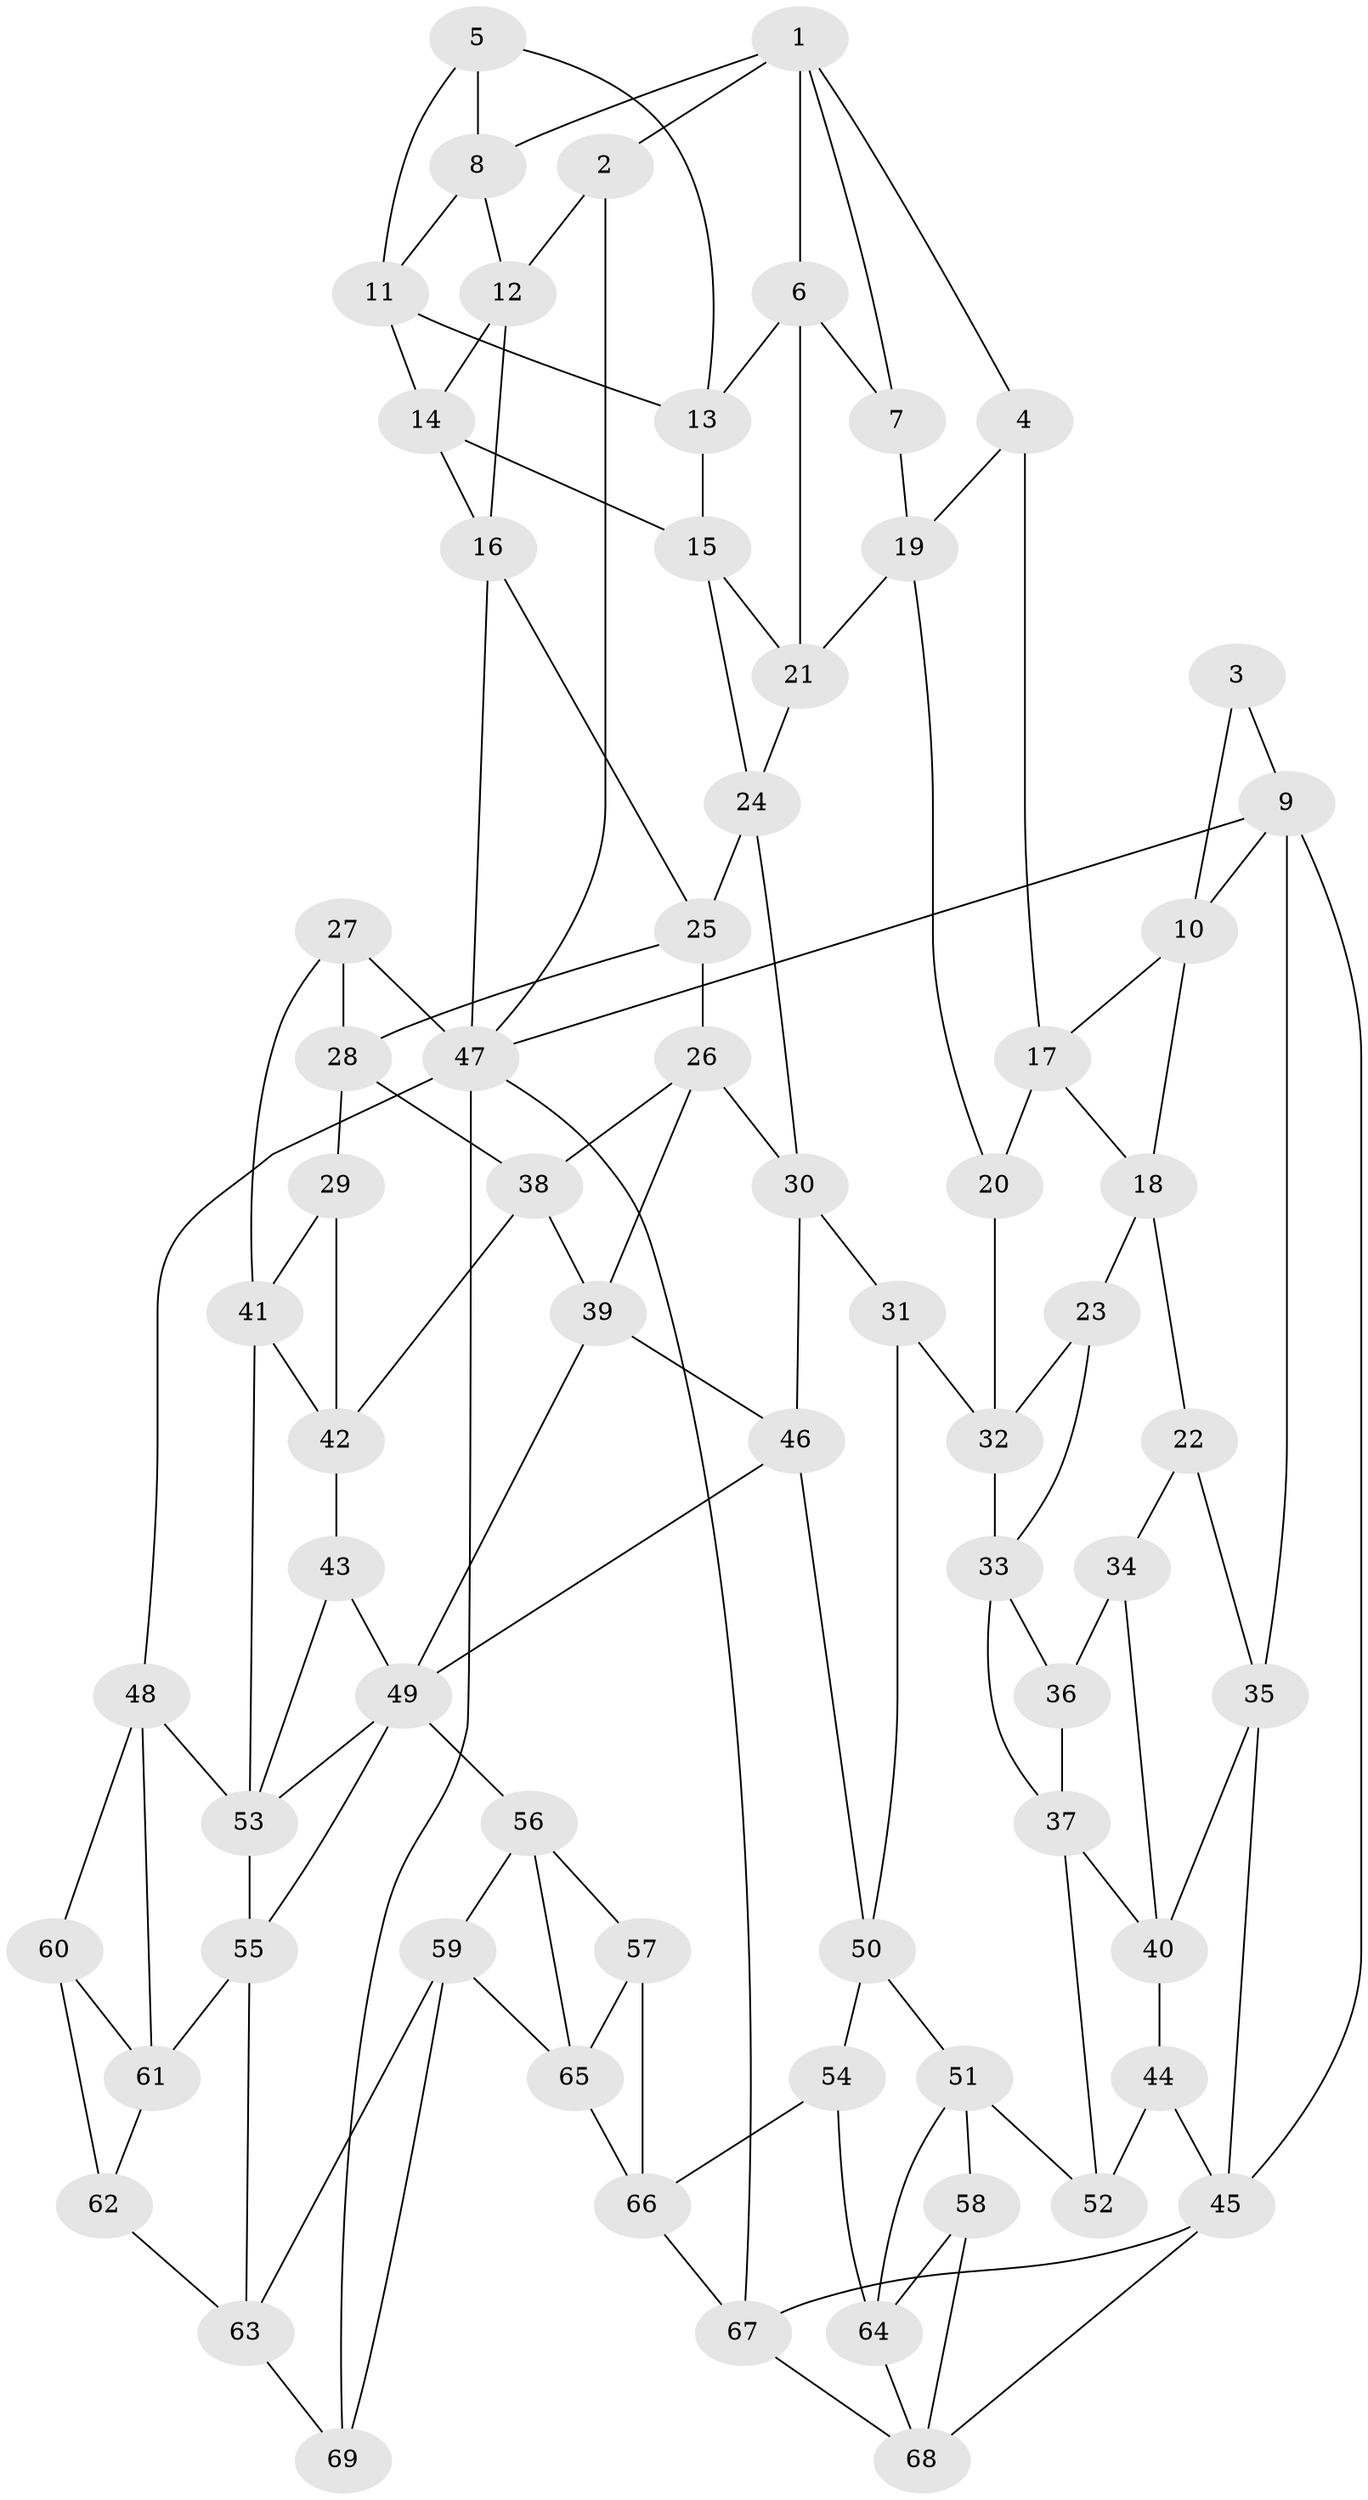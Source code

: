 // original degree distribution, {3: 0.014598540145985401, 4: 0.24087591240875914, 6: 0.21897810218978103, 5: 0.5255474452554745}
// Generated by graph-tools (version 1.1) at 2025/27/03/09/25 03:27:16]
// undirected, 69 vertices, 131 edges
graph export_dot {
graph [start="1"]
  node [color=gray90,style=filled];
  1;
  2;
  3;
  4;
  5;
  6;
  7;
  8;
  9;
  10;
  11;
  12;
  13;
  14;
  15;
  16;
  17;
  18;
  19;
  20;
  21;
  22;
  23;
  24;
  25;
  26;
  27;
  28;
  29;
  30;
  31;
  32;
  33;
  34;
  35;
  36;
  37;
  38;
  39;
  40;
  41;
  42;
  43;
  44;
  45;
  46;
  47;
  48;
  49;
  50;
  51;
  52;
  53;
  54;
  55;
  56;
  57;
  58;
  59;
  60;
  61;
  62;
  63;
  64;
  65;
  66;
  67;
  68;
  69;
  1 -- 2 [weight=1.0];
  1 -- 4 [weight=1.0];
  1 -- 6 [weight=1.0];
  1 -- 7 [weight=1.0];
  1 -- 8 [weight=1.0];
  2 -- 12 [weight=1.0];
  2 -- 47 [weight=1.0];
  3 -- 9 [weight=1.0];
  3 -- 10 [weight=1.0];
  4 -- 17 [weight=1.0];
  4 -- 19 [weight=1.0];
  5 -- 8 [weight=1.0];
  5 -- 11 [weight=1.0];
  5 -- 13 [weight=1.0];
  6 -- 7 [weight=1.0];
  6 -- 13 [weight=1.0];
  6 -- 21 [weight=1.0];
  7 -- 19 [weight=1.0];
  8 -- 11 [weight=1.0];
  8 -- 12 [weight=1.0];
  9 -- 10 [weight=1.0];
  9 -- 35 [weight=1.0];
  9 -- 45 [weight=1.0];
  9 -- 47 [weight=1.0];
  10 -- 17 [weight=1.0];
  10 -- 18 [weight=1.0];
  11 -- 13 [weight=1.0];
  11 -- 14 [weight=1.0];
  12 -- 14 [weight=1.0];
  12 -- 16 [weight=1.0];
  13 -- 15 [weight=1.0];
  14 -- 15 [weight=1.0];
  14 -- 16 [weight=1.0];
  15 -- 21 [weight=1.0];
  15 -- 24 [weight=1.0];
  16 -- 25 [weight=1.0];
  16 -- 47 [weight=1.0];
  17 -- 18 [weight=1.0];
  17 -- 20 [weight=1.0];
  18 -- 22 [weight=1.0];
  18 -- 23 [weight=1.0];
  19 -- 20 [weight=1.0];
  19 -- 21 [weight=1.0];
  20 -- 32 [weight=1.0];
  21 -- 24 [weight=1.0];
  22 -- 34 [weight=1.0];
  22 -- 35 [weight=1.0];
  23 -- 32 [weight=1.0];
  23 -- 33 [weight=1.0];
  24 -- 25 [weight=1.0];
  24 -- 30 [weight=1.0];
  25 -- 26 [weight=1.0];
  25 -- 28 [weight=1.0];
  26 -- 30 [weight=1.0];
  26 -- 38 [weight=1.0];
  26 -- 39 [weight=1.0];
  27 -- 28 [weight=1.0];
  27 -- 41 [weight=1.0];
  27 -- 47 [weight=1.0];
  28 -- 29 [weight=1.0];
  28 -- 38 [weight=1.0];
  29 -- 41 [weight=1.0];
  29 -- 42 [weight=1.0];
  30 -- 31 [weight=1.0];
  30 -- 46 [weight=1.0];
  31 -- 32 [weight=1.0];
  31 -- 50 [weight=1.0];
  32 -- 33 [weight=1.0];
  33 -- 36 [weight=1.0];
  33 -- 37 [weight=1.0];
  34 -- 36 [weight=2.0];
  34 -- 40 [weight=1.0];
  35 -- 40 [weight=1.0];
  35 -- 45 [weight=1.0];
  36 -- 37 [weight=1.0];
  37 -- 40 [weight=1.0];
  37 -- 52 [weight=1.0];
  38 -- 39 [weight=1.0];
  38 -- 42 [weight=1.0];
  39 -- 46 [weight=1.0];
  39 -- 49 [weight=1.0];
  40 -- 44 [weight=1.0];
  41 -- 42 [weight=1.0];
  41 -- 53 [weight=1.0];
  42 -- 43 [weight=1.0];
  43 -- 49 [weight=1.0];
  43 -- 53 [weight=1.0];
  44 -- 45 [weight=1.0];
  44 -- 52 [weight=2.0];
  45 -- 67 [weight=1.0];
  45 -- 68 [weight=1.0];
  46 -- 49 [weight=1.0];
  46 -- 50 [weight=1.0];
  47 -- 48 [weight=2.0];
  47 -- 67 [weight=1.0];
  47 -- 69 [weight=1.0];
  48 -- 53 [weight=2.0];
  48 -- 60 [weight=1.0];
  48 -- 61 [weight=1.0];
  49 -- 53 [weight=1.0];
  49 -- 55 [weight=1.0];
  49 -- 56 [weight=1.0];
  50 -- 51 [weight=2.0];
  50 -- 54 [weight=2.0];
  51 -- 52 [weight=2.0];
  51 -- 58 [weight=1.0];
  51 -- 64 [weight=1.0];
  53 -- 55 [weight=1.0];
  54 -- 64 [weight=1.0];
  54 -- 66 [weight=1.0];
  55 -- 61 [weight=1.0];
  55 -- 63 [weight=1.0];
  56 -- 57 [weight=1.0];
  56 -- 59 [weight=1.0];
  56 -- 65 [weight=1.0];
  57 -- 65 [weight=1.0];
  57 -- 66 [weight=1.0];
  58 -- 64 [weight=1.0];
  58 -- 68 [weight=1.0];
  59 -- 63 [weight=1.0];
  59 -- 65 [weight=1.0];
  59 -- 69 [weight=1.0];
  60 -- 61 [weight=1.0];
  60 -- 62 [weight=2.0];
  61 -- 62 [weight=1.0];
  62 -- 63 [weight=1.0];
  63 -- 69 [weight=1.0];
  64 -- 68 [weight=1.0];
  65 -- 66 [weight=1.0];
  66 -- 67 [weight=1.0];
  67 -- 68 [weight=1.0];
}
